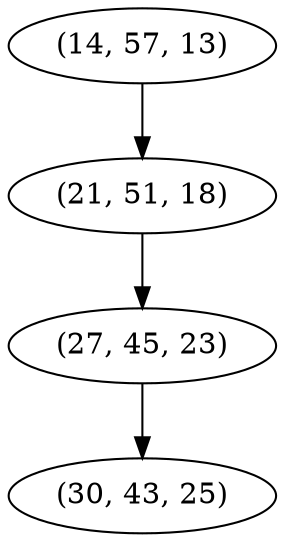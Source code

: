 digraph tree {
    "(14, 57, 13)";
    "(21, 51, 18)";
    "(27, 45, 23)";
    "(30, 43, 25)";
    "(14, 57, 13)" -> "(21, 51, 18)";
    "(21, 51, 18)" -> "(27, 45, 23)";
    "(27, 45, 23)" -> "(30, 43, 25)";
}
